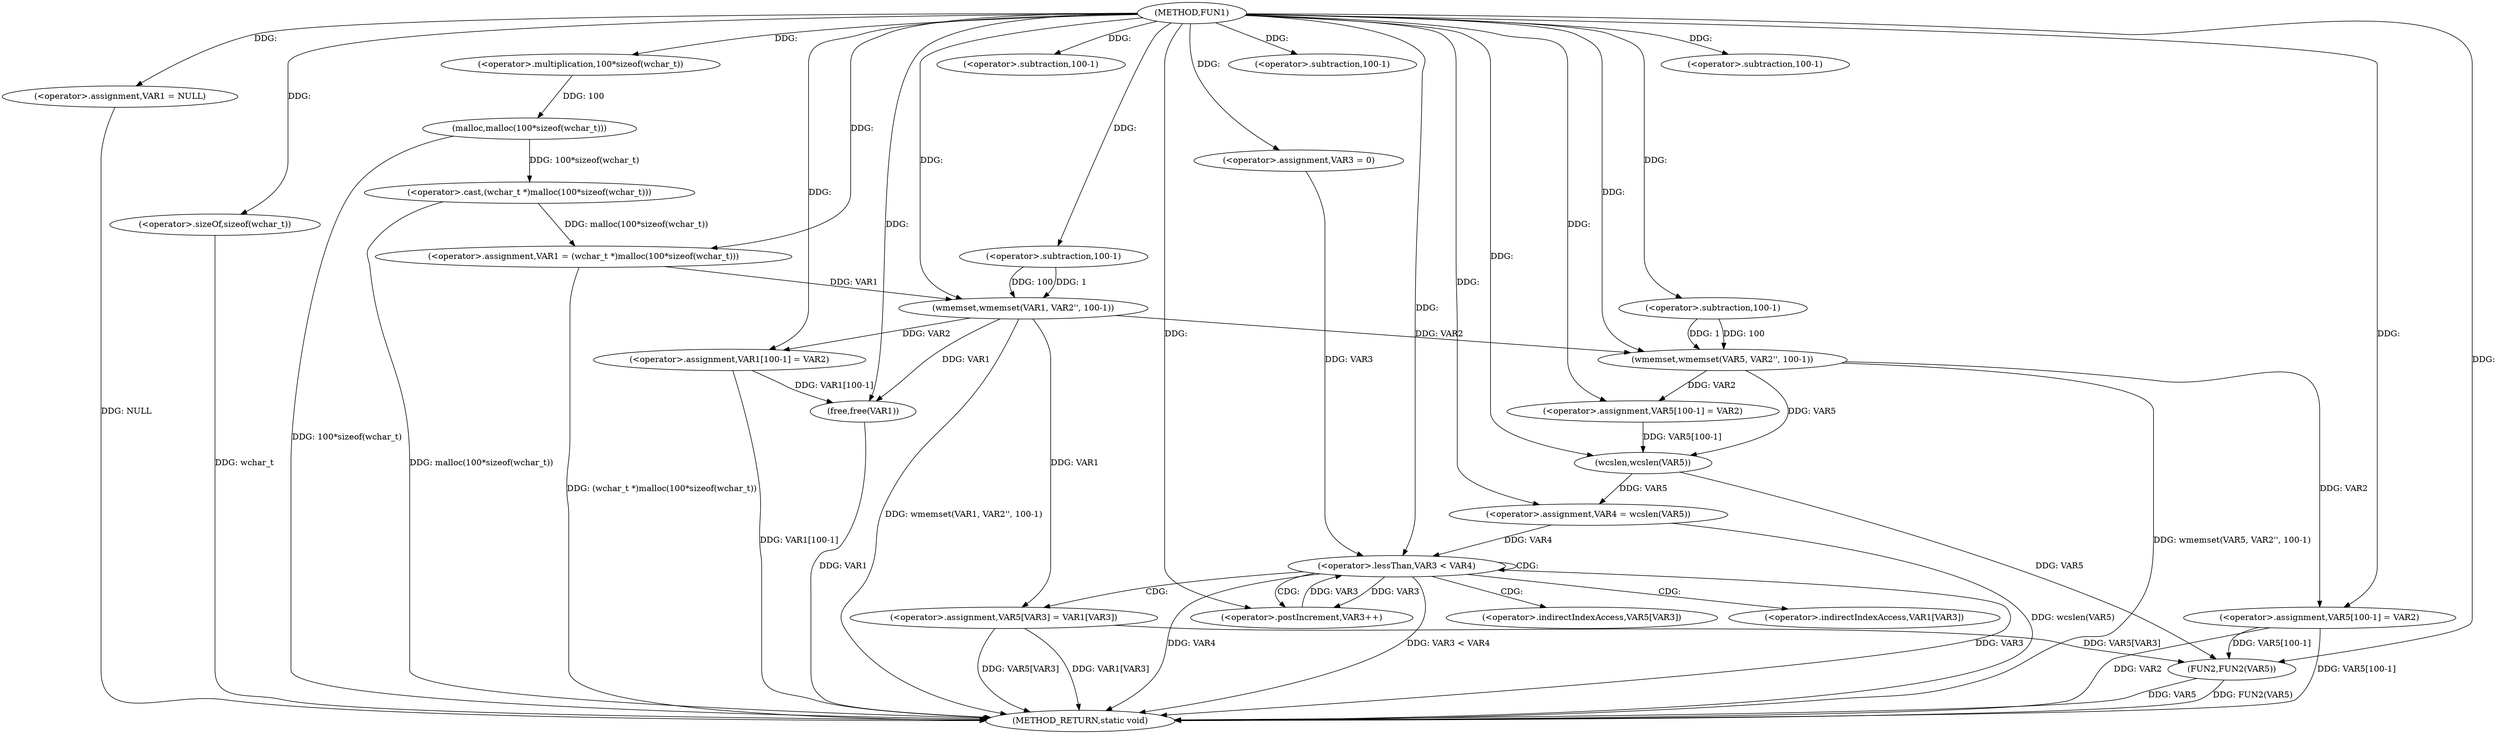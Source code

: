 digraph FUN1 {  
"1000100" [label = "(METHOD,FUN1)" ]
"1000177" [label = "(METHOD_RETURN,static void)" ]
"1000103" [label = "(<operator>.assignment,VAR1 = NULL)" ]
"1000106" [label = "(<operator>.assignment,VAR1 = (wchar_t *)malloc(100*sizeof(wchar_t)))" ]
"1000108" [label = "(<operator>.cast,(wchar_t *)malloc(100*sizeof(wchar_t)))" ]
"1000110" [label = "(malloc,malloc(100*sizeof(wchar_t)))" ]
"1000111" [label = "(<operator>.multiplication,100*sizeof(wchar_t))" ]
"1000113" [label = "(<operator>.sizeOf,sizeof(wchar_t))" ]
"1000115" [label = "(wmemset,wmemset(VAR1, VAR2'', 100-1))" ]
"1000118" [label = "(<operator>.subtraction,100-1)" ]
"1000121" [label = "(<operator>.assignment,VAR1[100-1] = VAR2)" ]
"1000124" [label = "(<operator>.subtraction,100-1)" ]
"1000132" [label = "(wmemset,wmemset(VAR5, VAR2'', 100-1))" ]
"1000135" [label = "(<operator>.subtraction,100-1)" ]
"1000138" [label = "(<operator>.assignment,VAR5[100-1] = VAR2)" ]
"1000141" [label = "(<operator>.subtraction,100-1)" ]
"1000145" [label = "(<operator>.assignment,VAR4 = wcslen(VAR5))" ]
"1000147" [label = "(wcslen,wcslen(VAR5))" ]
"1000150" [label = "(<operator>.assignment,VAR3 = 0)" ]
"1000153" [label = "(<operator>.lessThan,VAR3 < VAR4)" ]
"1000156" [label = "(<operator>.postIncrement,VAR3++)" ]
"1000159" [label = "(<operator>.assignment,VAR5[VAR3] = VAR1[VAR3])" ]
"1000166" [label = "(<operator>.assignment,VAR5[100-1] = VAR2)" ]
"1000169" [label = "(<operator>.subtraction,100-1)" ]
"1000173" [label = "(FUN2,FUN2(VAR5))" ]
"1000175" [label = "(free,free(VAR1))" ]
"1000160" [label = "(<operator>.indirectIndexAccess,VAR5[VAR3])" ]
"1000163" [label = "(<operator>.indirectIndexAccess,VAR1[VAR3])" ]
  "1000166" -> "1000177"  [ label = "DDG: VAR2"] 
  "1000106" -> "1000177"  [ label = "DDG: (wchar_t *)malloc(100*sizeof(wchar_t))"] 
  "1000103" -> "1000177"  [ label = "DDG: NULL"] 
  "1000132" -> "1000177"  [ label = "DDG: wmemset(VAR5, VAR2'', 100-1)"] 
  "1000175" -> "1000177"  [ label = "DDG: VAR1"] 
  "1000153" -> "1000177"  [ label = "DDG: VAR3 < VAR4"] 
  "1000153" -> "1000177"  [ label = "DDG: VAR3"] 
  "1000159" -> "1000177"  [ label = "DDG: VAR1[VAR3]"] 
  "1000113" -> "1000177"  [ label = "DDG: wchar_t"] 
  "1000159" -> "1000177"  [ label = "DDG: VAR5[VAR3]"] 
  "1000153" -> "1000177"  [ label = "DDG: VAR4"] 
  "1000166" -> "1000177"  [ label = "DDG: VAR5[100-1]"] 
  "1000115" -> "1000177"  [ label = "DDG: wmemset(VAR1, VAR2'', 100-1)"] 
  "1000108" -> "1000177"  [ label = "DDG: malloc(100*sizeof(wchar_t))"] 
  "1000173" -> "1000177"  [ label = "DDG: FUN2(VAR5)"] 
  "1000121" -> "1000177"  [ label = "DDG: VAR1[100-1]"] 
  "1000145" -> "1000177"  [ label = "DDG: wcslen(VAR5)"] 
  "1000110" -> "1000177"  [ label = "DDG: 100*sizeof(wchar_t)"] 
  "1000173" -> "1000177"  [ label = "DDG: VAR5"] 
  "1000100" -> "1000103"  [ label = "DDG: "] 
  "1000108" -> "1000106"  [ label = "DDG: malloc(100*sizeof(wchar_t))"] 
  "1000100" -> "1000106"  [ label = "DDG: "] 
  "1000110" -> "1000108"  [ label = "DDG: 100*sizeof(wchar_t)"] 
  "1000111" -> "1000110"  [ label = "DDG: 100"] 
  "1000100" -> "1000111"  [ label = "DDG: "] 
  "1000100" -> "1000113"  [ label = "DDG: "] 
  "1000106" -> "1000115"  [ label = "DDG: VAR1"] 
  "1000100" -> "1000115"  [ label = "DDG: "] 
  "1000118" -> "1000115"  [ label = "DDG: 100"] 
  "1000118" -> "1000115"  [ label = "DDG: 1"] 
  "1000100" -> "1000118"  [ label = "DDG: "] 
  "1000115" -> "1000121"  [ label = "DDG: VAR2"] 
  "1000100" -> "1000121"  [ label = "DDG: "] 
  "1000100" -> "1000124"  [ label = "DDG: "] 
  "1000100" -> "1000132"  [ label = "DDG: "] 
  "1000115" -> "1000132"  [ label = "DDG: VAR2"] 
  "1000135" -> "1000132"  [ label = "DDG: 100"] 
  "1000135" -> "1000132"  [ label = "DDG: 1"] 
  "1000100" -> "1000135"  [ label = "DDG: "] 
  "1000132" -> "1000138"  [ label = "DDG: VAR2"] 
  "1000100" -> "1000138"  [ label = "DDG: "] 
  "1000100" -> "1000141"  [ label = "DDG: "] 
  "1000147" -> "1000145"  [ label = "DDG: VAR5"] 
  "1000100" -> "1000145"  [ label = "DDG: "] 
  "1000138" -> "1000147"  [ label = "DDG: VAR5[100-1]"] 
  "1000132" -> "1000147"  [ label = "DDG: VAR5"] 
  "1000100" -> "1000147"  [ label = "DDG: "] 
  "1000100" -> "1000150"  [ label = "DDG: "] 
  "1000150" -> "1000153"  [ label = "DDG: VAR3"] 
  "1000156" -> "1000153"  [ label = "DDG: VAR3"] 
  "1000100" -> "1000153"  [ label = "DDG: "] 
  "1000145" -> "1000153"  [ label = "DDG: VAR4"] 
  "1000153" -> "1000156"  [ label = "DDG: VAR3"] 
  "1000100" -> "1000156"  [ label = "DDG: "] 
  "1000115" -> "1000159"  [ label = "DDG: VAR1"] 
  "1000100" -> "1000166"  [ label = "DDG: "] 
  "1000132" -> "1000166"  [ label = "DDG: VAR2"] 
  "1000100" -> "1000169"  [ label = "DDG: "] 
  "1000159" -> "1000173"  [ label = "DDG: VAR5[VAR3]"] 
  "1000166" -> "1000173"  [ label = "DDG: VAR5[100-1]"] 
  "1000147" -> "1000173"  [ label = "DDG: VAR5"] 
  "1000100" -> "1000173"  [ label = "DDG: "] 
  "1000121" -> "1000175"  [ label = "DDG: VAR1[100-1]"] 
  "1000115" -> "1000175"  [ label = "DDG: VAR1"] 
  "1000100" -> "1000175"  [ label = "DDG: "] 
  "1000153" -> "1000163"  [ label = "CDG: "] 
  "1000153" -> "1000156"  [ label = "CDG: "] 
  "1000153" -> "1000160"  [ label = "CDG: "] 
  "1000153" -> "1000153"  [ label = "CDG: "] 
  "1000153" -> "1000159"  [ label = "CDG: "] 
}
